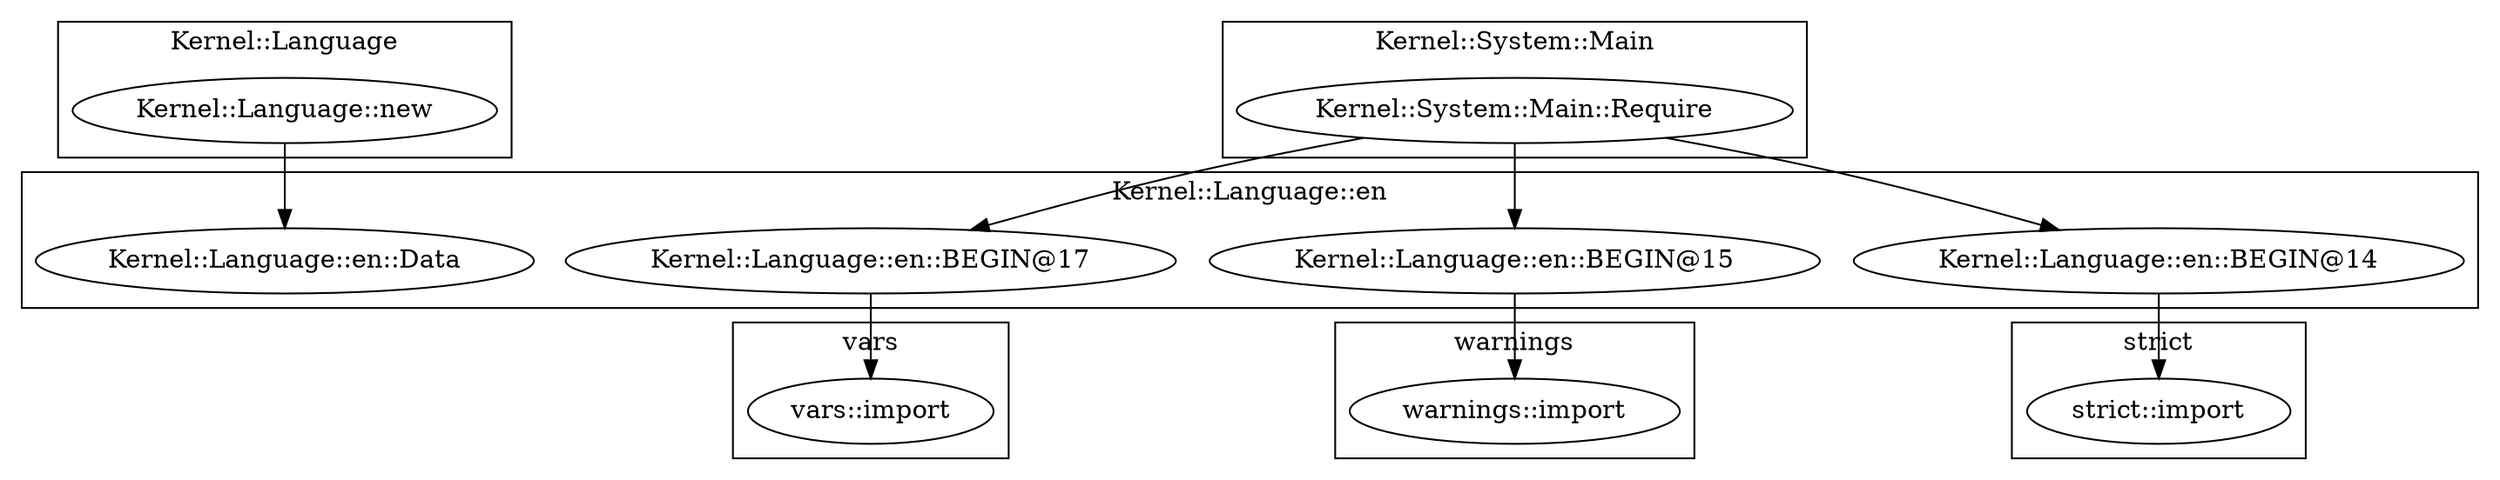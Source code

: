 digraph {
graph [overlap=false]
subgraph cluster_warnings {
	label="warnings";
	"warnings::import";
}
subgraph cluster_vars {
	label="vars";
	"vars::import";
}
subgraph cluster_strict {
	label="strict";
	"strict::import";
}
subgraph cluster_Kernel_Language {
	label="Kernel::Language";
	"Kernel::Language::new";
}
subgraph cluster_Kernel_System_Main {
	label="Kernel::System::Main";
	"Kernel::System::Main::Require";
}
subgraph cluster_Kernel_Language_en {
	label="Kernel::Language::en";
	"Kernel::Language::en::BEGIN@17";
	"Kernel::Language::en::BEGIN@15";
	"Kernel::Language::en::BEGIN@14";
	"Kernel::Language::en::Data";
}
"Kernel::System::Main::Require" -> "Kernel::Language::en::BEGIN@17";
"Kernel::System::Main::Require" -> "Kernel::Language::en::BEGIN@15";
"Kernel::System::Main::Require" -> "Kernel::Language::en::BEGIN@14";
"Kernel::Language::en::BEGIN@15" -> "warnings::import";
"Kernel::Language::new" -> "Kernel::Language::en::Data";
"Kernel::Language::en::BEGIN@17" -> "vars::import";
"Kernel::Language::en::BEGIN@14" -> "strict::import";
}
